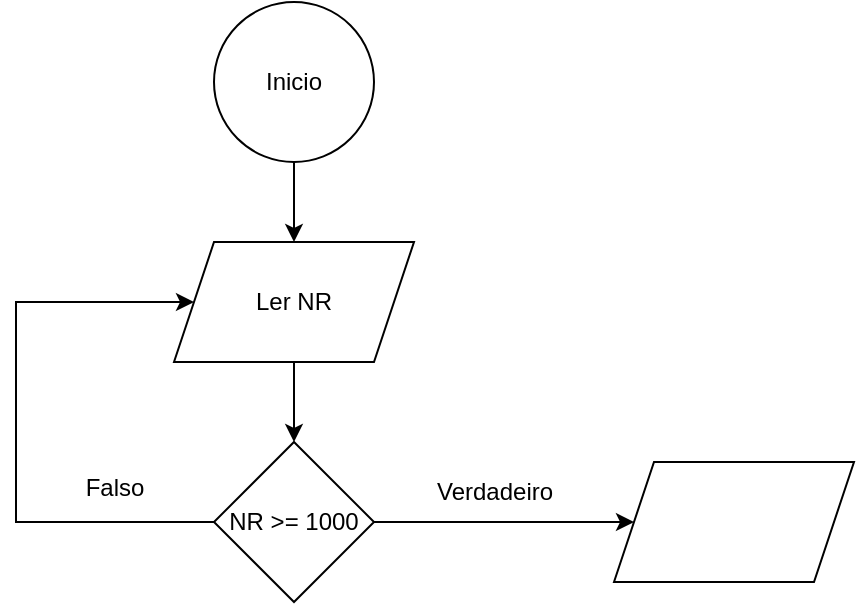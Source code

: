 <mxfile version="24.7.17">
  <diagram name="Página-1" id="viu5YUDIeCI0YSljAP36">
    <mxGraphModel dx="1009" dy="573" grid="1" gridSize="10" guides="1" tooltips="1" connect="1" arrows="1" fold="1" page="1" pageScale="1" pageWidth="827" pageHeight="1169" math="0" shadow="0">
      <root>
        <mxCell id="0" />
        <mxCell id="1" parent="0" />
        <mxCell id="RyY23pzSAXIlH9jlP7a3-3" style="edgeStyle=orthogonalEdgeStyle;rounded=0;orthogonalLoop=1;jettySize=auto;html=1;" edge="1" parent="1" source="RyY23pzSAXIlH9jlP7a3-1" target="RyY23pzSAXIlH9jlP7a3-2">
          <mxGeometry relative="1" as="geometry" />
        </mxCell>
        <mxCell id="RyY23pzSAXIlH9jlP7a3-1" value="Inicio" style="ellipse;whiteSpace=wrap;html=1;aspect=fixed;" vertex="1" parent="1">
          <mxGeometry x="360" y="120" width="80" height="80" as="geometry" />
        </mxCell>
        <mxCell id="RyY23pzSAXIlH9jlP7a3-6" style="edgeStyle=orthogonalEdgeStyle;rounded=0;orthogonalLoop=1;jettySize=auto;html=1;" edge="1" parent="1" source="RyY23pzSAXIlH9jlP7a3-2" target="RyY23pzSAXIlH9jlP7a3-4">
          <mxGeometry relative="1" as="geometry" />
        </mxCell>
        <mxCell id="RyY23pzSAXIlH9jlP7a3-2" value="Ler NR" style="shape=parallelogram;perimeter=parallelogramPerimeter;whiteSpace=wrap;html=1;fixedSize=1;" vertex="1" parent="1">
          <mxGeometry x="340" y="240" width="120" height="60" as="geometry" />
        </mxCell>
        <mxCell id="RyY23pzSAXIlH9jlP7a3-7" style="edgeStyle=orthogonalEdgeStyle;rounded=0;orthogonalLoop=1;jettySize=auto;html=1;" edge="1" parent="1" source="RyY23pzSAXIlH9jlP7a3-4" target="RyY23pzSAXIlH9jlP7a3-11">
          <mxGeometry relative="1" as="geometry">
            <mxPoint x="560" y="380" as="targetPoint" />
          </mxGeometry>
        </mxCell>
        <mxCell id="RyY23pzSAXIlH9jlP7a3-9" style="edgeStyle=orthogonalEdgeStyle;rounded=0;orthogonalLoop=1;jettySize=auto;html=1;entryX=0;entryY=0.5;entryDx=0;entryDy=0;" edge="1" parent="1" source="RyY23pzSAXIlH9jlP7a3-4" target="RyY23pzSAXIlH9jlP7a3-2">
          <mxGeometry relative="1" as="geometry">
            <mxPoint x="260" y="190" as="targetPoint" />
            <Array as="points">
              <mxPoint x="261" y="380" />
              <mxPoint x="261" y="270" />
            </Array>
          </mxGeometry>
        </mxCell>
        <mxCell id="RyY23pzSAXIlH9jlP7a3-4" value="NR &amp;gt;= 1000" style="rhombus;whiteSpace=wrap;html=1;" vertex="1" parent="1">
          <mxGeometry x="360" y="340" width="80" height="80" as="geometry" />
        </mxCell>
        <mxCell id="RyY23pzSAXIlH9jlP7a3-8" value="Verdadeiro" style="text;html=1;align=center;verticalAlign=middle;resizable=0;points=[];autosize=1;strokeColor=none;fillColor=none;" vertex="1" parent="1">
          <mxGeometry x="460" y="350" width="80" height="30" as="geometry" />
        </mxCell>
        <mxCell id="RyY23pzSAXIlH9jlP7a3-10" value="Falso" style="text;html=1;align=center;verticalAlign=middle;resizable=0;points=[];autosize=1;strokeColor=none;fillColor=none;" vertex="1" parent="1">
          <mxGeometry x="285" y="348" width="50" height="30" as="geometry" />
        </mxCell>
        <mxCell id="RyY23pzSAXIlH9jlP7a3-11" value="" style="shape=parallelogram;perimeter=parallelogramPerimeter;whiteSpace=wrap;html=1;fixedSize=1;" vertex="1" parent="1">
          <mxGeometry x="560" y="350" width="120" height="60" as="geometry" />
        </mxCell>
      </root>
    </mxGraphModel>
  </diagram>
</mxfile>
